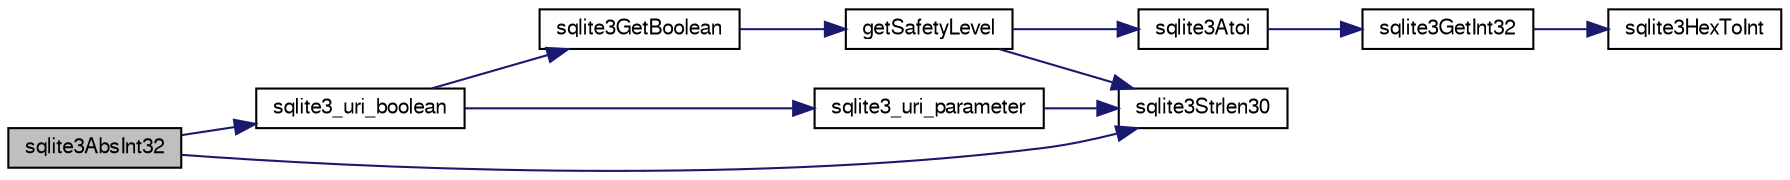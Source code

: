 digraph "sqlite3AbsInt32"
{
  edge [fontname="FreeSans",fontsize="10",labelfontname="FreeSans",labelfontsize="10"];
  node [fontname="FreeSans",fontsize="10",shape=record];
  rankdir="LR";
  Node406776 [label="sqlite3AbsInt32",height=0.2,width=0.4,color="black", fillcolor="grey75", style="filled", fontcolor="black"];
  Node406776 -> Node406777 [color="midnightblue",fontsize="10",style="solid",fontname="FreeSans"];
  Node406777 [label="sqlite3_uri_boolean",height=0.2,width=0.4,color="black", fillcolor="white", style="filled",URL="$sqlite3_8c.html#a1124cc9034bdbc616bb6d54455a4110f"];
  Node406777 -> Node406778 [color="midnightblue",fontsize="10",style="solid",fontname="FreeSans"];
  Node406778 [label="sqlite3_uri_parameter",height=0.2,width=0.4,color="black", fillcolor="white", style="filled",URL="$sqlite3_8c.html#ac458a31f6d1ac77f3458747610fb05a0"];
  Node406778 -> Node406779 [color="midnightblue",fontsize="10",style="solid",fontname="FreeSans"];
  Node406779 [label="sqlite3Strlen30",height=0.2,width=0.4,color="black", fillcolor="white", style="filled",URL="$sqlite3_8c.html#a3dcd80ba41f1a308193dee74857b62a7"];
  Node406777 -> Node406780 [color="midnightblue",fontsize="10",style="solid",fontname="FreeSans"];
  Node406780 [label="sqlite3GetBoolean",height=0.2,width=0.4,color="black", fillcolor="white", style="filled",URL="$sqlite3_8c.html#ab0af800844fea07eb392dfcabd9b8b27"];
  Node406780 -> Node406781 [color="midnightblue",fontsize="10",style="solid",fontname="FreeSans"];
  Node406781 [label="getSafetyLevel",height=0.2,width=0.4,color="black", fillcolor="white", style="filled",URL="$sqlite3_8c.html#af9872d15b4c16938e89be4066ec1c590"];
  Node406781 -> Node406782 [color="midnightblue",fontsize="10",style="solid",fontname="FreeSans"];
  Node406782 [label="sqlite3Atoi",height=0.2,width=0.4,color="black", fillcolor="white", style="filled",URL="$sqlite3_8c.html#a567fec0d8e10559f0f901f485158a9ad"];
  Node406782 -> Node406783 [color="midnightblue",fontsize="10",style="solid",fontname="FreeSans"];
  Node406783 [label="sqlite3GetInt32",height=0.2,width=0.4,color="black", fillcolor="white", style="filled",URL="$sqlite3_8c.html#a5f876209b4343549fc9224cd11c70928"];
  Node406783 -> Node406784 [color="midnightblue",fontsize="10",style="solid",fontname="FreeSans"];
  Node406784 [label="sqlite3HexToInt",height=0.2,width=0.4,color="black", fillcolor="white", style="filled",URL="$sqlite3_8c.html#ae3802c77b18399c03c8c9f973ff47239"];
  Node406781 -> Node406779 [color="midnightblue",fontsize="10",style="solid",fontname="FreeSans"];
  Node406776 -> Node406779 [color="midnightblue",fontsize="10",style="solid",fontname="FreeSans"];
}
